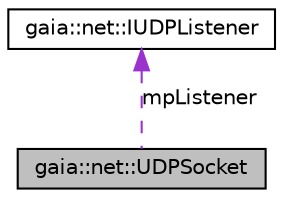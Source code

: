 digraph G
{
  edge [fontname="Helvetica",fontsize="10",labelfontname="Helvetica",labelfontsize="10"];
  node [fontname="Helvetica",fontsize="10",shape=record];
  Node1 [label="gaia::net::UDPSocket",height=0.2,width=0.4,color="black", fillcolor="grey75", style="filled" fontcolor="black"];
  Node2 -> Node1 [dir=back,color="darkorchid3",fontsize="10",style="dashed",label="mpListener",fontname="Helvetica"];
  Node2 [label="gaia::net::IUDPListener",height=0.2,width=0.4,color="black", fillcolor="white", style="filled",URL="$d3/db4/classgaia_1_1net_1_1_i_u_d_p_listener.html",tooltip="Listener of UPDSocket."];
}
